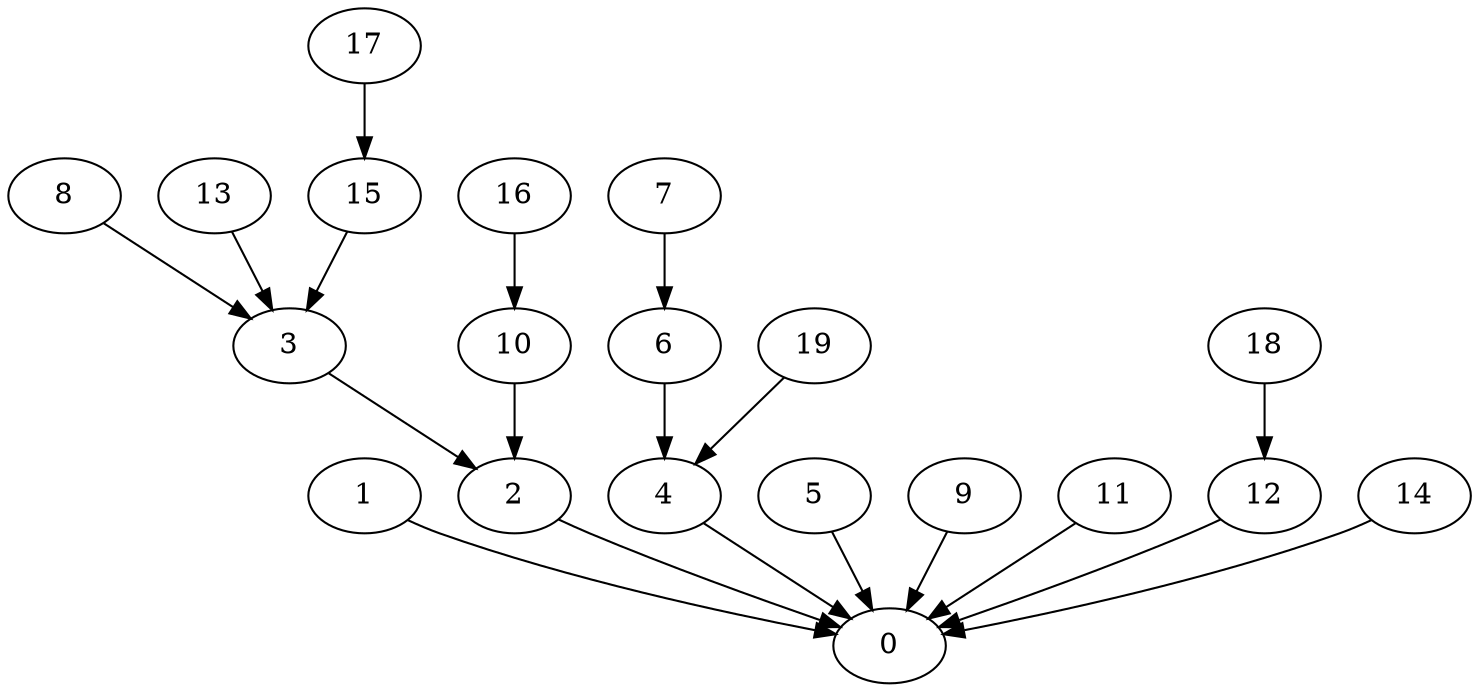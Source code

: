 /* Created by igraph 0.6.5 */
digraph {
  0;
  1;
  2;
  3;
  4;
  5;
  6;
  7;
  8;
  9;
  10;
  11;
  12;
  13;
  14;
  15;
  16;
  17;
  18;
  19;

  1 -> 0;
  2 -> 0;
  3 -> 2;
  4 -> 0;
  5 -> 0;
  6 -> 4;
  7 -> 6;
  8 -> 3;
  9 -> 0;
  10 -> 2;
  11 -> 0;
  12 -> 0;
  13 -> 3;
  14 -> 0;
  15 -> 3;
  16 -> 10;
  17 -> 15;
  18 -> 12;
  19 -> 4;
}
